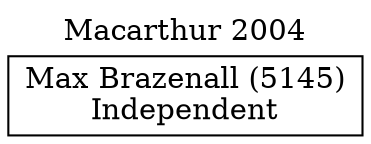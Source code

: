 // House preference flow
digraph "Max Brazenall (5145)_Macarthur_2004" {
	graph [label="Macarthur 2004" labelloc=t mclimit=10]
	node [shape=box]
	"Max Brazenall (5145)" [label="Max Brazenall (5145)
Independent"]
}
